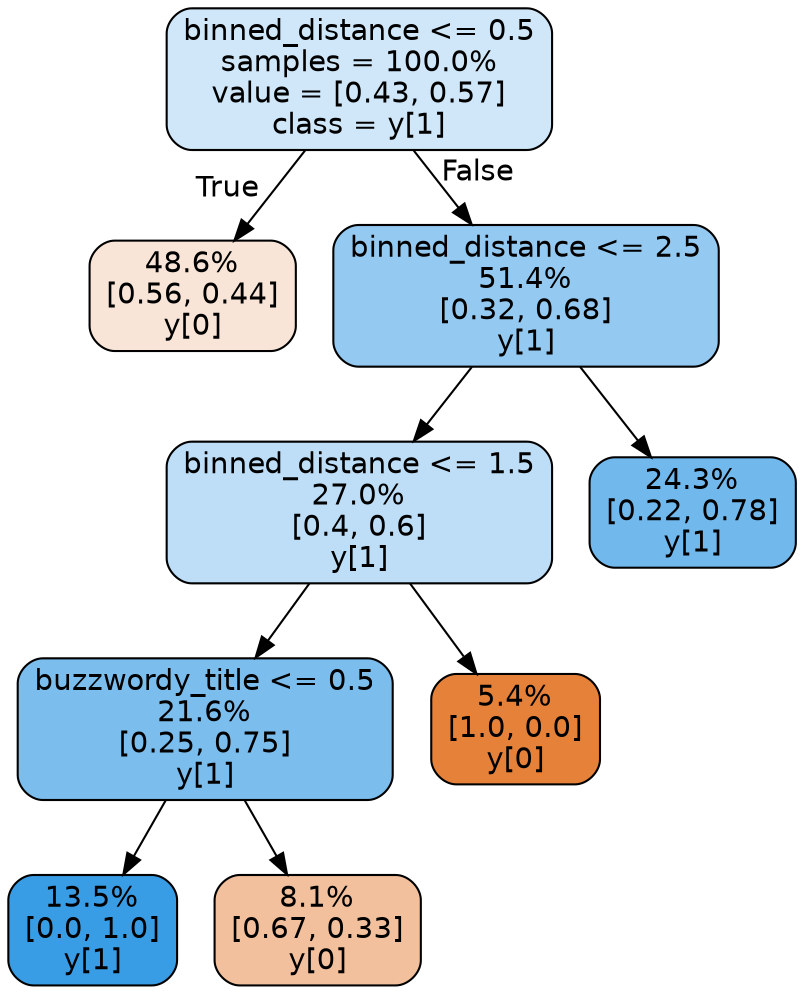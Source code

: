 digraph Tree {
node [shape=box, style="filled, rounded", color="black", fontname=helvetica] ;
edge [fontname=helvetica] ;
0 [label="binned_distance <= 0.5\nsamples = 100.0%\nvalue = [0.43, 0.57]\nclass = y[1]", fillcolor="#399de53d"] ;
1 [label="48.6%\n[0.56, 0.44]\ny[0]", fillcolor="#e5813933"] ;
0 -> 1 [labeldistance=2.5, labelangle=45, headlabel="True"] ;
2 [label="binned_distance <= 2.5\n51.4%\n[0.32, 0.68]\ny[1]", fillcolor="#399de589"] ;
0 -> 2 [labeldistance=2.5, labelangle=-45, headlabel="False"] ;
3 [label="binned_distance <= 1.5\n27.0%\n[0.4, 0.6]\ny[1]", fillcolor="#399de555"] ;
2 -> 3 ;
5 [label="buzzwordy_title <= 0.5\n21.6%\n[0.25, 0.75]\ny[1]", fillcolor="#399de5aa"] ;
3 -> 5 ;
7 [label="13.5%\n[0.0, 1.0]\ny[1]", fillcolor="#399de5ff"] ;
5 -> 7 ;
8 [label="8.1%\n[0.67, 0.33]\ny[0]", fillcolor="#e581397f"] ;
5 -> 8 ;
6 [label="5.4%\n[1.0, 0.0]\ny[0]", fillcolor="#e58139ff"] ;
3 -> 6 ;
4 [label="24.3%\n[0.22, 0.78]\ny[1]", fillcolor="#399de5b6"] ;
2 -> 4 ;
}